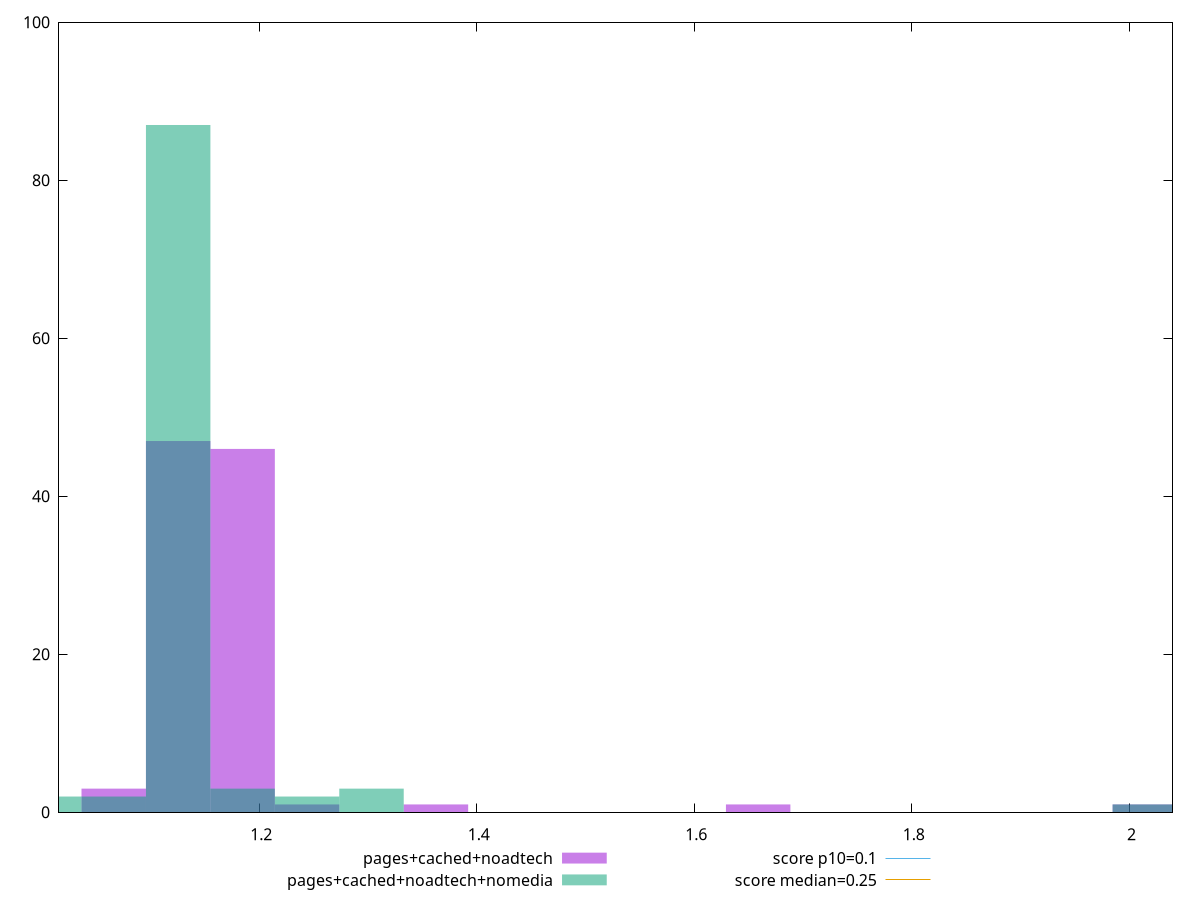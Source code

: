 reset

$pagesCachedNoadtech <<EOF
1.125556270370924 47
1.1847960740746568 46
1.0663164666671912 3
2.014153325926917 1
1.2440358777783898 1
1.6587145037045197 1
1.3625154851858554 1
EOF

$pagesCachedNoadtechNomedia <<EOF
1.125556270370924 87
1.3032756814821225 3
1.0070766629634584 2
1.1847960740746568 3
1.0663164666671912 2
1.2440358777783898 2
2.014153325926917 1
EOF

set key outside below
set boxwidth 0.05923980370373284
set xrange [1.016012471516927:2.0395882941351995]
set yrange [0:100]
set trange [0:100]
set style fill transparent solid 0.5 noborder

set parametric
set terminal svg size 640, 500 enhanced background rgb 'white'
set output "report_00025_2021-02-22T21:38:55.199Z/cumulative-layout-shift/comparison/histogram/2_vs_3.svg"

plot $pagesCachedNoadtech title "pages+cached+noadtech" with boxes, \
     $pagesCachedNoadtechNomedia title "pages+cached+noadtech+nomedia" with boxes, \
     0.1,t title "score p10=0.1", \
     0.25,t title "score median=0.25"

reset
